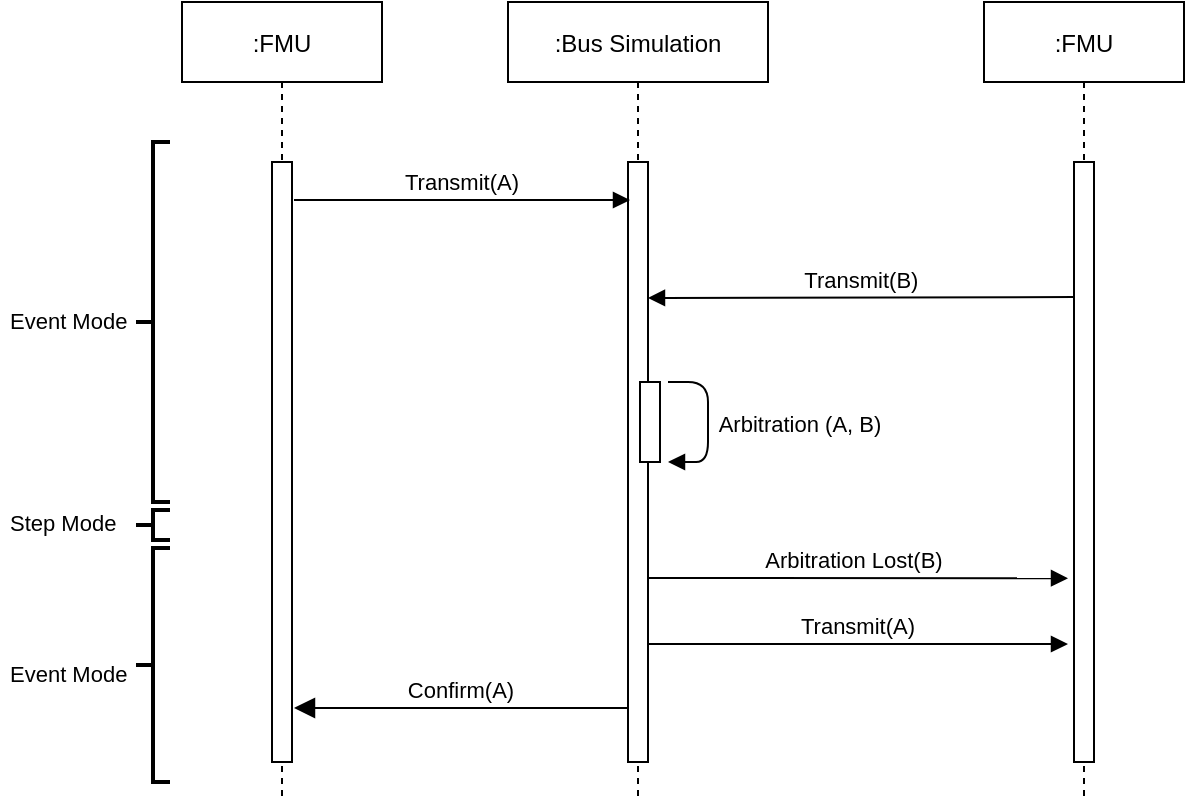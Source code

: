 <mxfile version="21.3.6" type="device">
  <diagram id="kgpKYQtTHZ0yAKxKKP6v" name="Page-1">
    <mxGraphModel dx="738" dy="416" grid="1" gridSize="10" guides="1" tooltips="1" connect="1" arrows="1" fold="1" page="1" pageScale="1" pageWidth="850" pageHeight="1100" math="0" shadow="0">
      <root>
        <mxCell id="0" />
        <mxCell id="1" parent="0" />
        <mxCell id="3nuBFxr9cyL0pnOWT2aG-5" value=":Bus Simulation" style="shape=umlLifeline;perimeter=lifelinePerimeter;container=1;collapsible=0;recursiveResize=0;rounded=0;shadow=0;strokeWidth=1;" parent="1" vertex="1">
          <mxGeometry x="587" y="80" width="130" height="400" as="geometry" />
        </mxCell>
        <mxCell id="3nuBFxr9cyL0pnOWT2aG-6" value="" style="points=[];perimeter=orthogonalPerimeter;rounded=0;shadow=0;strokeWidth=1;" parent="3nuBFxr9cyL0pnOWT2aG-5" vertex="1">
          <mxGeometry x="60" y="80" width="10" height="300" as="geometry" />
        </mxCell>
        <mxCell id="3nuBFxr9cyL0pnOWT2aG-4" value="" style="points=[];perimeter=orthogonalPerimeter;rounded=0;shadow=0;strokeWidth=1;" parent="3nuBFxr9cyL0pnOWT2aG-5" vertex="1">
          <mxGeometry x="66" y="190" width="10" height="40" as="geometry" />
        </mxCell>
        <mxCell id="3nuBFxr9cyL0pnOWT2aG-1" value=":FMU" style="shape=umlLifeline;perimeter=lifelinePerimeter;container=1;collapsible=0;recursiveResize=0;rounded=0;shadow=0;strokeWidth=1;" parent="1" vertex="1">
          <mxGeometry x="424" y="80" width="100" height="400" as="geometry" />
        </mxCell>
        <mxCell id="3nuBFxr9cyL0pnOWT2aG-2" value="" style="points=[];perimeter=orthogonalPerimeter;rounded=0;shadow=0;strokeWidth=1;" parent="3nuBFxr9cyL0pnOWT2aG-1" vertex="1">
          <mxGeometry x="45" y="80" width="10" height="300" as="geometry" />
        </mxCell>
        <mxCell id="eGcspzg-jYoVY6njO30K-1" value=":FMU" style="shape=umlLifeline;perimeter=lifelinePerimeter;container=1;collapsible=0;recursiveResize=0;rounded=0;shadow=0;strokeWidth=1;" parent="1" vertex="1">
          <mxGeometry x="825" y="80" width="100" height="400" as="geometry" />
        </mxCell>
        <mxCell id="eGcspzg-jYoVY6njO30K-2" value="" style="points=[];perimeter=orthogonalPerimeter;rounded=0;shadow=0;strokeWidth=1;" parent="eGcspzg-jYoVY6njO30K-1" vertex="1">
          <mxGeometry x="45" y="80" width="10" height="300" as="geometry" />
        </mxCell>
        <mxCell id="eGcspzg-jYoVY6njO30K-4" value="Arbitration (A, B)" style="verticalAlign=bottom;endArrow=block;shadow=0;strokeWidth=1;spacingLeft=6;" parent="1" edge="1">
          <mxGeometry x="0.25" y="43" relative="1" as="geometry">
            <mxPoint x="667" y="270" as="sourcePoint" />
            <mxPoint x="667" y="310" as="targetPoint" />
            <Array as="points">
              <mxPoint x="687" y="270" />
              <mxPoint x="687" y="310" />
            </Array>
            <mxPoint as="offset" />
          </mxGeometry>
        </mxCell>
        <mxCell id="Ct78ly6aTw_c9TOjw8sM-1" value="Transmit(A)" style="verticalAlign=bottom;endArrow=block;entryX=0;entryY=0;shadow=0;strokeWidth=1;" parent="1" edge="1">
          <mxGeometry relative="1" as="geometry">
            <mxPoint x="480" y="179" as="sourcePoint" />
            <mxPoint x="648" y="179" as="targetPoint" />
          </mxGeometry>
        </mxCell>
        <mxCell id="_HQoY5Zo2aadwidPgHyK-4" value="Transmit(B)" style="verticalAlign=bottom;endArrow=block;shadow=0;strokeWidth=1;exitX=0.02;exitY=0.088;exitDx=0;exitDy=0;exitPerimeter=0;" parent="1" edge="1">
          <mxGeometry relative="1" as="geometry">
            <mxPoint x="870.2" y="227.56" as="sourcePoint" />
            <mxPoint x="657" y="228" as="targetPoint" />
          </mxGeometry>
        </mxCell>
        <mxCell id="eGcspzg-jYoVY6njO30K-8" value="Transmit(A)" style="verticalAlign=bottom;endArrow=block;shadow=0;strokeWidth=1;endFill=1;fontSize=11;" parent="1" edge="1">
          <mxGeometry relative="1" as="geometry">
            <mxPoint x="657" y="401" as="sourcePoint" />
            <mxPoint x="867" y="401" as="targetPoint" />
          </mxGeometry>
        </mxCell>
        <mxCell id="_HQoY5Zo2aadwidPgHyK-19" value="Arbitration Lost(B)" style="verticalAlign=bottom;endArrow=block;entryX=0.42;entryY=0.587;shadow=0;strokeWidth=1;entryDx=0;entryDy=0;entryPerimeter=0;align=center;spacing=4;" parent="1" edge="1">
          <mxGeometry x="-0.018" y="-2" relative="1" as="geometry">
            <mxPoint x="657" y="368" as="sourcePoint" />
            <mxPoint x="867" y="368.12" as="targetPoint" />
            <mxPoint as="offset" />
          </mxGeometry>
        </mxCell>
        <mxCell id="3nuBFxr9cyL0pnOWT2aG-7" value="Confirm(A)" style="verticalAlign=bottom;endArrow=block;endSize=8;exitX=0;exitY=0.95;shadow=0;strokeWidth=1;endFill=1;" parent="1" edge="1">
          <mxGeometry relative="1" as="geometry">
            <mxPoint x="480" y="433" as="targetPoint" />
            <mxPoint x="647" y="433.0" as="sourcePoint" />
          </mxGeometry>
        </mxCell>
        <mxCell id="LSBVuCewR0o2UGaE-sGD-1" value="" style="strokeWidth=2;html=1;shape=mxgraph.flowchart.annotation_2;align=left;labelPosition=right;pointerEvents=1;fontSize=11;fillColor=none;" parent="1" vertex="1">
          <mxGeometry x="401" y="150" width="17" height="180" as="geometry" />
        </mxCell>
        <mxCell id="LSBVuCewR0o2UGaE-sGD-2" value="" style="strokeWidth=2;html=1;shape=mxgraph.flowchart.annotation_2;align=left;labelPosition=right;pointerEvents=1;fontSize=11;fillColor=none;" parent="1" vertex="1">
          <mxGeometry x="401" y="353" width="17" height="117" as="geometry" />
        </mxCell>
        <mxCell id="LSBVuCewR0o2UGaE-sGD-3" value="Event Mode" style="text;align=left;fontStyle=0;verticalAlign=middle;spacingLeft=3;spacingRight=3;strokeColor=none;rotatable=0;points=[[0,0.5],[1,0.5]];portConstraint=eastwest;fontSize=11;fillColor=none;" parent="1" vertex="1">
          <mxGeometry x="333" y="402.5" width="80" height="26" as="geometry" />
        </mxCell>
        <mxCell id="LSBVuCewR0o2UGaE-sGD-8" value="Event Mode" style="text;align=left;fontStyle=0;verticalAlign=middle;spacingLeft=3;spacingRight=3;strokeColor=none;rotatable=0;points=[[0,0.5],[1,0.5]];portConstraint=eastwest;fontSize=11;fillColor=none;" parent="1" vertex="1">
          <mxGeometry x="333" y="226" width="80" height="26" as="geometry" />
        </mxCell>
        <mxCell id="LSBVuCewR0o2UGaE-sGD-9" value="" style="strokeWidth=2;html=1;shape=mxgraph.flowchart.annotation_2;align=left;labelPosition=right;pointerEvents=1;fontSize=11;fillColor=none;" parent="1" vertex="1">
          <mxGeometry x="401" y="334" width="17" height="15" as="geometry" />
        </mxCell>
        <mxCell id="LSBVuCewR0o2UGaE-sGD-10" value="Step Mode" style="text;align=left;fontStyle=0;verticalAlign=middle;spacingLeft=3;spacingRight=3;strokeColor=none;rotatable=0;points=[[0,0.5],[1,0.5]];portConstraint=eastwest;fontSize=11;fillColor=none;" parent="1" vertex="1">
          <mxGeometry x="333" y="327" width="80" height="26" as="geometry" />
        </mxCell>
      </root>
    </mxGraphModel>
  </diagram>
</mxfile>

